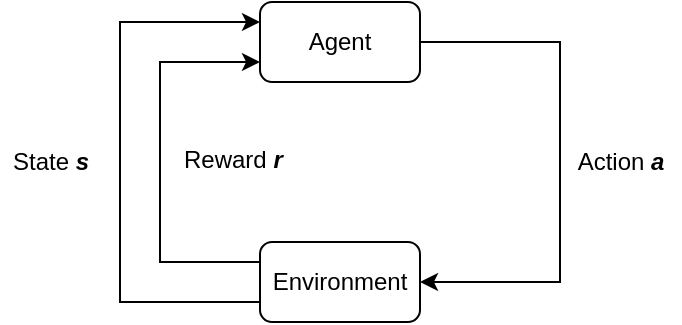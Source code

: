 <mxfile version="18.1.3" type="device"><diagram id="51BM73BFBQoh21INOvoB" name="Seite-1"><mxGraphModel dx="261" dy="288" grid="1" gridSize="10" guides="1" tooltips="1" connect="1" arrows="1" fold="1" page="1" pageScale="1" pageWidth="827" pageHeight="1169" math="0" shadow="0"><root><mxCell id="0"/><mxCell id="1" parent="0"/><mxCell id="AQsk1vHL2sdTNcY-T9DQ-4" style="edgeStyle=orthogonalEdgeStyle;rounded=0;orthogonalLoop=1;jettySize=auto;html=1;entryX=1;entryY=0.5;entryDx=0;entryDy=0;" parent="1" source="AQsk1vHL2sdTNcY-T9DQ-1" target="AQsk1vHL2sdTNcY-T9DQ-3" edge="1"><mxGeometry relative="1" as="geometry"><Array as="points"><mxPoint x="510" y="300"/><mxPoint x="510" y="420"/></Array></mxGeometry></mxCell><mxCell id="AQsk1vHL2sdTNcY-T9DQ-1" value="Agent" style="rounded=1;whiteSpace=wrap;html=1;" parent="1" vertex="1"><mxGeometry x="360" y="280" width="80" height="40" as="geometry"/></mxCell><mxCell id="jAEoIlo4V6rFQS1rF8jz-2" style="edgeStyle=orthogonalEdgeStyle;rounded=0;orthogonalLoop=1;jettySize=auto;html=1;exitX=0;exitY=0.25;exitDx=0;exitDy=0;entryX=0;entryY=0.75;entryDx=0;entryDy=0;" parent="1" source="AQsk1vHL2sdTNcY-T9DQ-3" target="AQsk1vHL2sdTNcY-T9DQ-1" edge="1"><mxGeometry relative="1" as="geometry"><Array as="points"><mxPoint x="310" y="410"/><mxPoint x="310" y="310"/></Array></mxGeometry></mxCell><mxCell id="jAEoIlo4V6rFQS1rF8jz-3" style="edgeStyle=orthogonalEdgeStyle;rounded=0;orthogonalLoop=1;jettySize=auto;html=1;exitX=0;exitY=0.75;exitDx=0;exitDy=0;entryX=0;entryY=0.25;entryDx=0;entryDy=0;" parent="1" source="AQsk1vHL2sdTNcY-T9DQ-3" target="AQsk1vHL2sdTNcY-T9DQ-1" edge="1"><mxGeometry relative="1" as="geometry"><Array as="points"><mxPoint x="290" y="430"/><mxPoint x="290" y="290"/></Array></mxGeometry></mxCell><mxCell id="AQsk1vHL2sdTNcY-T9DQ-3" value="Environment" style="rounded=1;whiteSpace=wrap;html=1;" parent="1" vertex="1"><mxGeometry x="360" y="400" width="80" height="40" as="geometry"/></mxCell><mxCell id="AQsk1vHL2sdTNcY-T9DQ-6" value="State &lt;i&gt;&lt;b&gt;s&lt;/b&gt;&lt;/i&gt;" style="text;html=1;align=center;verticalAlign=middle;resizable=0;points=[];autosize=1;strokeColor=none;fillColor=none;" parent="1" vertex="1"><mxGeometry x="230" y="350" width="50" height="20" as="geometry"/></mxCell><mxCell id="AQsk1vHL2sdTNcY-T9DQ-7" value="Action &lt;b&gt;&lt;i&gt;a&lt;/i&gt;&lt;/b&gt;" style="text;html=1;align=center;verticalAlign=middle;resizable=0;points=[];autosize=1;strokeColor=none;fillColor=none;" parent="1" vertex="1"><mxGeometry x="510" y="350" width="60" height="20" as="geometry"/></mxCell><mxCell id="jAEoIlo4V6rFQS1rF8jz-4" value="&lt;span style=&quot;color: rgb(0, 0, 0); font-family: Helvetica; font-size: 12px; font-style: normal; font-variant-ligatures: normal; font-variant-caps: normal; font-weight: 400; letter-spacing: normal; orphans: 2; text-align: center; text-indent: 0px; text-transform: none; widows: 2; word-spacing: 0px; -webkit-text-stroke-width: 0px; text-decoration-thickness: initial; text-decoration-style: initial; text-decoration-color: initial; float: none; display: inline !important;&quot;&gt;Reward&amp;nbsp;&lt;/span&gt;&lt;i style=&quot;color: rgb(0, 0, 0); font-family: Helvetica; font-size: 12px; font-variant-ligatures: normal; font-variant-caps: normal; font-weight: 400; letter-spacing: normal; orphans: 2; text-align: center; text-indent: 0px; text-transform: none; widows: 2; word-spacing: 0px; -webkit-text-stroke-width: 0px; text-decoration-thickness: initial; text-decoration-style: initial; text-decoration-color: initial;&quot;&gt;&lt;b style=&quot;&quot;&gt;r&lt;/b&gt;&lt;/i&gt;" style="text;whiteSpace=wrap;html=1;" parent="1" vertex="1"><mxGeometry x="320" y="345" width="60" height="30" as="geometry"/></mxCell></root></mxGraphModel></diagram></mxfile>